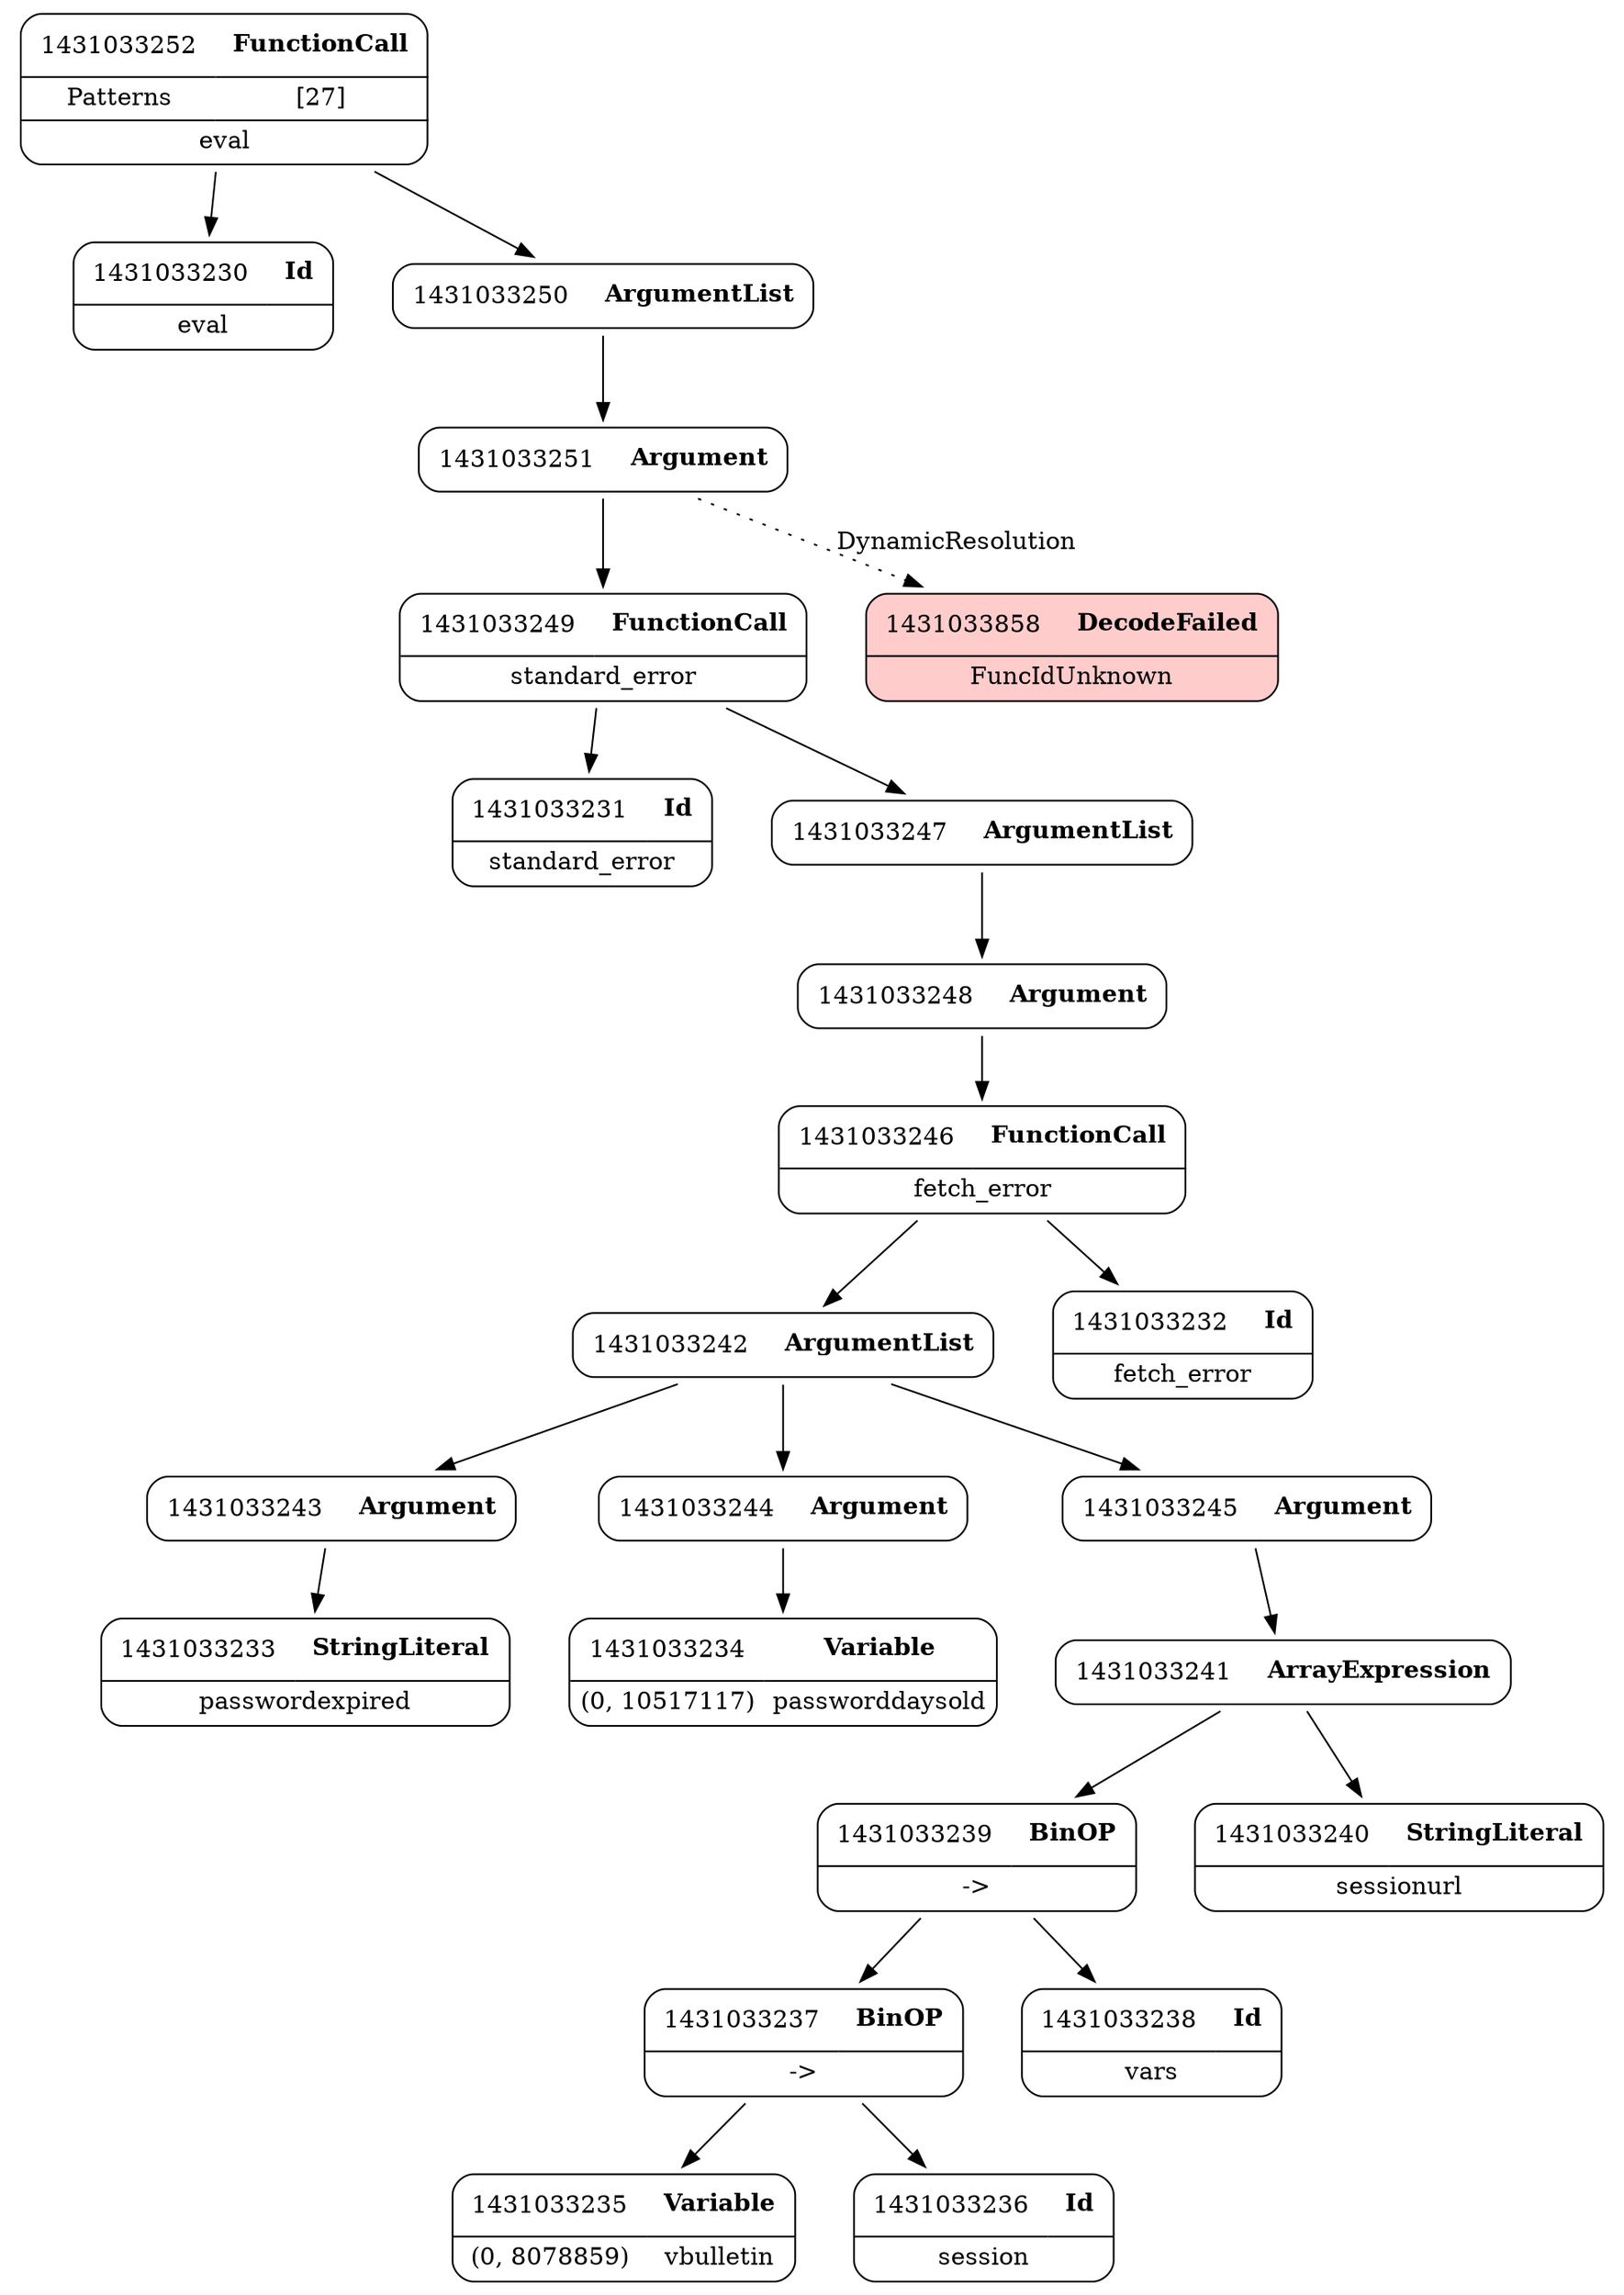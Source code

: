 digraph ast {
node [shape=none];
1431033231 [label=<<TABLE border='1' cellspacing='0' cellpadding='10' style='rounded' ><TR><TD border='0'>1431033231</TD><TD border='0'><B>Id</B></TD></TR><HR/><TR><TD border='0' cellpadding='5' colspan='2'>standard_error</TD></TR></TABLE>>];
1431033230 [label=<<TABLE border='1' cellspacing='0' cellpadding='10' style='rounded' ><TR><TD border='0'>1431033230</TD><TD border='0'><B>Id</B></TD></TR><HR/><TR><TD border='0' cellpadding='5' colspan='2'>eval</TD></TR></TABLE>>];
1431033251 [label=<<TABLE border='1' cellspacing='0' cellpadding='10' style='rounded' ><TR><TD border='0'>1431033251</TD><TD border='0'><B>Argument</B></TD></TR></TABLE>>];
1431033251 -> 1431033249 [weight=2];
1431033251 -> 1431033858 [style=dotted,label=DynamicResolution];
1431033858 [label=<<TABLE border='1' cellspacing='0' cellpadding='10' style='rounded' bgcolor='#FFCCCC' ><TR><TD border='0'>1431033858</TD><TD border='0'><B>DecodeFailed</B></TD></TR><HR/><TR><TD border='0' cellpadding='5' colspan='2'>FuncIdUnknown</TD></TR></TABLE>>];
1431033250 [label=<<TABLE border='1' cellspacing='0' cellpadding='10' style='rounded' ><TR><TD border='0'>1431033250</TD><TD border='0'><B>ArgumentList</B></TD></TR></TABLE>>];
1431033250 -> 1431033251 [weight=2];
1431033249 [label=<<TABLE border='1' cellspacing='0' cellpadding='10' style='rounded' ><TR><TD border='0'>1431033249</TD><TD border='0'><B>FunctionCall</B></TD></TR><HR/><TR><TD border='0' cellpadding='5' colspan='2'>standard_error</TD></TR></TABLE>>];
1431033249 -> 1431033231 [weight=2];
1431033249 -> 1431033247 [weight=2];
1431033248 [label=<<TABLE border='1' cellspacing='0' cellpadding='10' style='rounded' ><TR><TD border='0'>1431033248</TD><TD border='0'><B>Argument</B></TD></TR></TABLE>>];
1431033248 -> 1431033246 [weight=2];
1431033252 [label=<<TABLE border='1' cellspacing='0' cellpadding='10' style='rounded' ><TR><TD border='0'>1431033252</TD><TD border='0'><B>FunctionCall</B></TD></TR><HR/><TR><TD border='0' cellpadding='5'>Patterns</TD><TD border='0' cellpadding='5'>[27]</TD></TR><HR/><TR><TD border='0' cellpadding='5' colspan='2'>eval</TD></TR></TABLE>>];
1431033252 -> 1431033230 [weight=2];
1431033252 -> 1431033250 [weight=2];
1431033243 [label=<<TABLE border='1' cellspacing='0' cellpadding='10' style='rounded' ><TR><TD border='0'>1431033243</TD><TD border='0'><B>Argument</B></TD></TR></TABLE>>];
1431033243 -> 1431033233 [weight=2];
1431033242 [label=<<TABLE border='1' cellspacing='0' cellpadding='10' style='rounded' ><TR><TD border='0'>1431033242</TD><TD border='0'><B>ArgumentList</B></TD></TR></TABLE>>];
1431033242 -> 1431033243 [weight=2];
1431033242 -> 1431033244 [weight=2];
1431033242 -> 1431033245 [weight=2];
1431033241 [label=<<TABLE border='1' cellspacing='0' cellpadding='10' style='rounded' ><TR><TD border='0'>1431033241</TD><TD border='0'><B>ArrayExpression</B></TD></TR></TABLE>>];
1431033241 -> 1431033239 [weight=2];
1431033241 -> 1431033240 [weight=2];
1431033240 [label=<<TABLE border='1' cellspacing='0' cellpadding='10' style='rounded' ><TR><TD border='0'>1431033240</TD><TD border='0'><B>StringLiteral</B></TD></TR><HR/><TR><TD border='0' cellpadding='5' colspan='2'>sessionurl</TD></TR></TABLE>>];
1431033247 [label=<<TABLE border='1' cellspacing='0' cellpadding='10' style='rounded' ><TR><TD border='0'>1431033247</TD><TD border='0'><B>ArgumentList</B></TD></TR></TABLE>>];
1431033247 -> 1431033248 [weight=2];
1431033246 [label=<<TABLE border='1' cellspacing='0' cellpadding='10' style='rounded' ><TR><TD border='0'>1431033246</TD><TD border='0'><B>FunctionCall</B></TD></TR><HR/><TR><TD border='0' cellpadding='5' colspan='2'>fetch_error</TD></TR></TABLE>>];
1431033246 -> 1431033232 [weight=2];
1431033246 -> 1431033242 [weight=2];
1431033245 [label=<<TABLE border='1' cellspacing='0' cellpadding='10' style='rounded' ><TR><TD border='0'>1431033245</TD><TD border='0'><B>Argument</B></TD></TR></TABLE>>];
1431033245 -> 1431033241 [weight=2];
1431033244 [label=<<TABLE border='1' cellspacing='0' cellpadding='10' style='rounded' ><TR><TD border='0'>1431033244</TD><TD border='0'><B>Argument</B></TD></TR></TABLE>>];
1431033244 -> 1431033234 [weight=2];
1431033235 [label=<<TABLE border='1' cellspacing='0' cellpadding='10' style='rounded' ><TR><TD border='0'>1431033235</TD><TD border='0'><B>Variable</B></TD></TR><HR/><TR><TD border='0' cellpadding='5'>(0, 8078859)</TD><TD border='0' cellpadding='5'>vbulletin</TD></TR></TABLE>>];
1431033234 [label=<<TABLE border='1' cellspacing='0' cellpadding='10' style='rounded' ><TR><TD border='0'>1431033234</TD><TD border='0'><B>Variable</B></TD></TR><HR/><TR><TD border='0' cellpadding='5'>(0, 10517117)</TD><TD border='0' cellpadding='5'>passworddaysold</TD></TR></TABLE>>];
1431033233 [label=<<TABLE border='1' cellspacing='0' cellpadding='10' style='rounded' ><TR><TD border='0'>1431033233</TD><TD border='0'><B>StringLiteral</B></TD></TR><HR/><TR><TD border='0' cellpadding='5' colspan='2'>passwordexpired</TD></TR></TABLE>>];
1431033232 [label=<<TABLE border='1' cellspacing='0' cellpadding='10' style='rounded' ><TR><TD border='0'>1431033232</TD><TD border='0'><B>Id</B></TD></TR><HR/><TR><TD border='0' cellpadding='5' colspan='2'>fetch_error</TD></TR></TABLE>>];
1431033239 [label=<<TABLE border='1' cellspacing='0' cellpadding='10' style='rounded' ><TR><TD border='0'>1431033239</TD><TD border='0'><B>BinOP</B></TD></TR><HR/><TR><TD border='0' cellpadding='5' colspan='2'>-&gt;</TD></TR></TABLE>>];
1431033239 -> 1431033237 [weight=2];
1431033239 -> 1431033238 [weight=2];
1431033238 [label=<<TABLE border='1' cellspacing='0' cellpadding='10' style='rounded' ><TR><TD border='0'>1431033238</TD><TD border='0'><B>Id</B></TD></TR><HR/><TR><TD border='0' cellpadding='5' colspan='2'>vars</TD></TR></TABLE>>];
1431033237 [label=<<TABLE border='1' cellspacing='0' cellpadding='10' style='rounded' ><TR><TD border='0'>1431033237</TD><TD border='0'><B>BinOP</B></TD></TR><HR/><TR><TD border='0' cellpadding='5' colspan='2'>-&gt;</TD></TR></TABLE>>];
1431033237 -> 1431033235 [weight=2];
1431033237 -> 1431033236 [weight=2];
1431033236 [label=<<TABLE border='1' cellspacing='0' cellpadding='10' style='rounded' ><TR><TD border='0'>1431033236</TD><TD border='0'><B>Id</B></TD></TR><HR/><TR><TD border='0' cellpadding='5' colspan='2'>session</TD></TR></TABLE>>];
}
